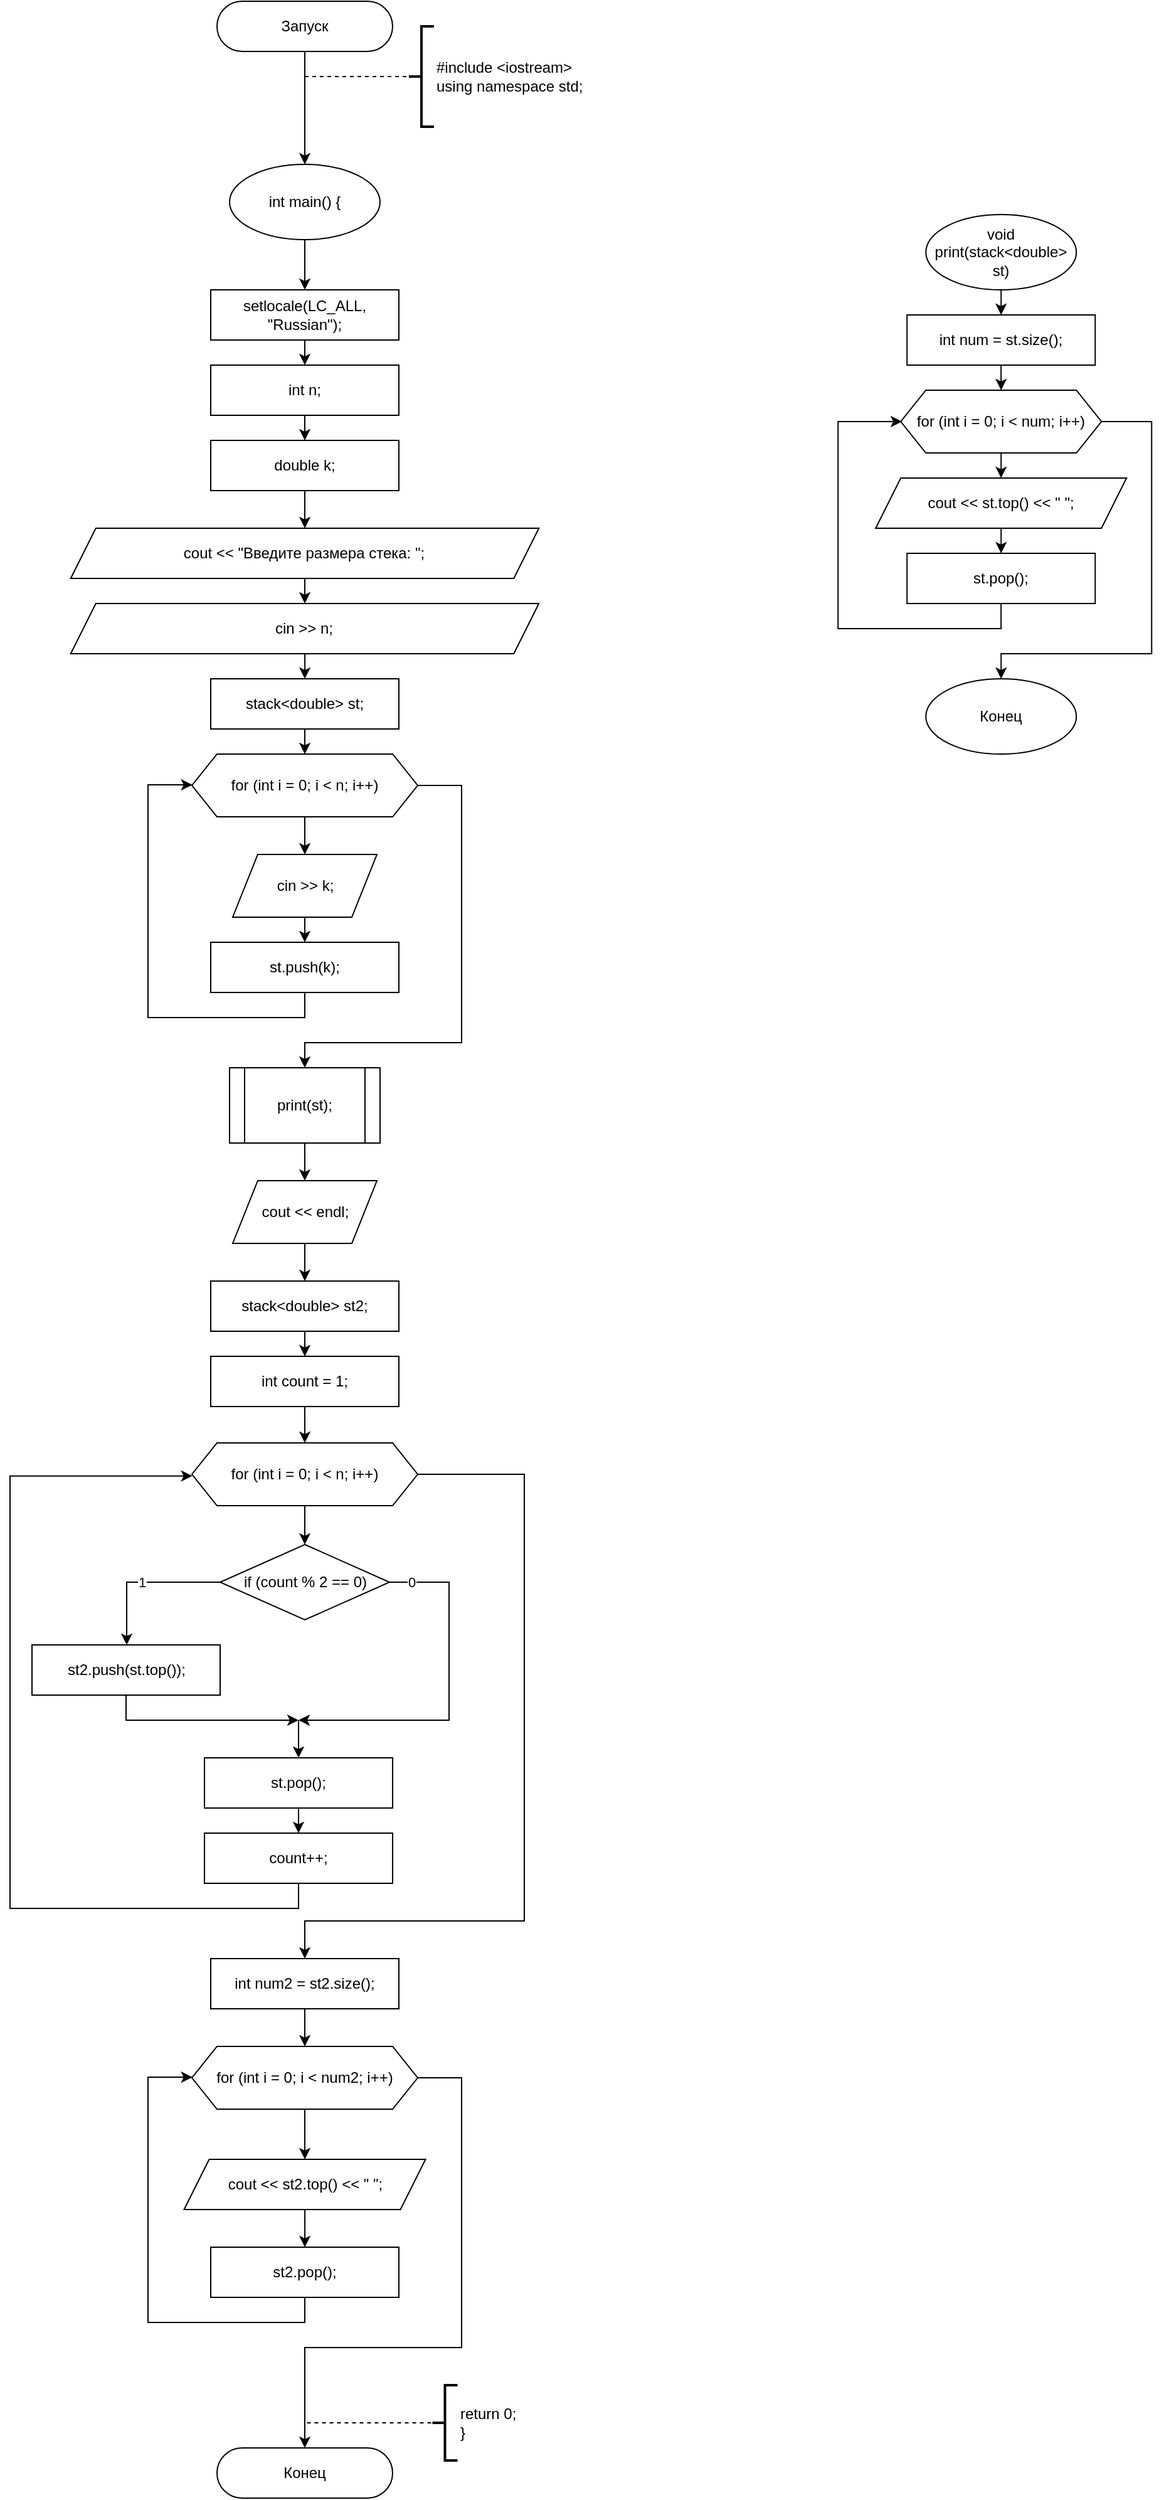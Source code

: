 <mxfile>
    <diagram id="tr8WCDj-hul7nBdrf4UF" name="Страница 1">
        <mxGraphModel dx="693" dy="538" grid="1" gridSize="10" guides="1" tooltips="1" connect="0" arrows="1" fold="1" page="1" pageScale="1" pageWidth="827" pageHeight="1169" math="0" shadow="0">
            <root>
                <mxCell id="0"/>
                <mxCell id="1" parent="0"/>
                <mxCell id="2" style="edgeStyle=orthogonalEdgeStyle;rounded=0;orthogonalLoop=1;jettySize=auto;html=1;" parent="1" source="3" edge="1">
                    <mxGeometry relative="1" as="geometry">
                        <mxPoint x="375" y="150" as="targetPoint"/>
                    </mxGeometry>
                </mxCell>
                <mxCell id="3" value="Запуск" style="rounded=1;whiteSpace=wrap;html=1;arcSize=50;" parent="1" vertex="1">
                    <mxGeometry x="305" y="20" width="140" height="40" as="geometry"/>
                </mxCell>
                <mxCell id="5" value="#include &amp;lt;iostream&amp;gt;&lt;br&gt;using namespace std;" style="strokeWidth=2;html=1;shape=mxgraph.flowchart.annotation_2;align=left;labelPosition=right;pointerEvents=1;" parent="1" vertex="1">
                    <mxGeometry x="458.01" y="40" width="20" height="80" as="geometry"/>
                </mxCell>
                <mxCell id="6" value="" style="endArrow=none;dashed=1;html=1;entryX=0;entryY=0.5;entryDx=0;entryDy=0;entryPerimeter=0;" parent="1" target="5" edge="1">
                    <mxGeometry width="50" height="50" relative="1" as="geometry">
                        <mxPoint x="375" y="80" as="sourcePoint"/>
                        <mxPoint x="465" y="70" as="targetPoint"/>
                    </mxGeometry>
                </mxCell>
                <mxCell id="7" value="Конец" style="rounded=1;whiteSpace=wrap;html=1;arcSize=50;" parent="1" vertex="1">
                    <mxGeometry x="305" y="1970" width="140" height="40" as="geometry"/>
                </mxCell>
                <mxCell id="10" value="return 0;&lt;br&gt;}" style="strokeWidth=2;html=1;shape=mxgraph.flowchart.annotation_2;align=left;labelPosition=right;pointerEvents=1;" parent="1" vertex="1">
                    <mxGeometry x="476.75" y="1920" width="20" height="60" as="geometry"/>
                </mxCell>
                <mxCell id="11" value="" style="endArrow=none;dashed=1;html=1;entryX=0;entryY=0.5;entryDx=0;entryDy=0;entryPerimeter=0;" parent="1" edge="1">
                    <mxGeometry width="50" height="50" relative="1" as="geometry">
                        <mxPoint x="376.75" y="1950" as="sourcePoint"/>
                        <mxPoint x="476.75" y="1950" as="targetPoint"/>
                    </mxGeometry>
                </mxCell>
                <mxCell id="383" style="edgeStyle=orthogonalEdgeStyle;html=1;rounded=0;" parent="1" source="354" target="382" edge="1">
                    <mxGeometry relative="1" as="geometry"/>
                </mxCell>
                <mxCell id="354" value="int main() {" style="ellipse;whiteSpace=wrap;html=1;" parent="1" vertex="1">
                    <mxGeometry x="315" y="150" width="120" height="60" as="geometry"/>
                </mxCell>
                <mxCell id="386" style="edgeStyle=orthogonalEdgeStyle;rounded=0;html=1;" parent="1" source="382" target="384" edge="1">
                    <mxGeometry relative="1" as="geometry"/>
                </mxCell>
                <mxCell id="382" value="setlocale(LC_ALL, &quot;Russian&quot;);" style="rounded=0;whiteSpace=wrap;html=1;" parent="1" vertex="1">
                    <mxGeometry x="300" y="250" width="150" height="40" as="geometry"/>
                </mxCell>
                <mxCell id="387" style="edgeStyle=orthogonalEdgeStyle;rounded=0;html=1;" parent="1" source="384" target="385" edge="1">
                    <mxGeometry relative="1" as="geometry"/>
                </mxCell>
                <mxCell id="384" value="int n;" style="rounded=0;whiteSpace=wrap;html=1;" parent="1" vertex="1">
                    <mxGeometry x="300" y="310" width="150" height="40" as="geometry"/>
                </mxCell>
                <mxCell id="391" style="edgeStyle=orthogonalEdgeStyle;rounded=0;html=1;" parent="1" source="385" target="390" edge="1">
                    <mxGeometry relative="1" as="geometry"/>
                </mxCell>
                <mxCell id="385" value="double k;" style="rounded=0;whiteSpace=wrap;html=1;" parent="1" vertex="1">
                    <mxGeometry x="300" y="370" width="150" height="40" as="geometry"/>
                </mxCell>
                <mxCell id="393" style="edgeStyle=orthogonalEdgeStyle;rounded=0;html=1;" parent="1" source="390" target="392" edge="1">
                    <mxGeometry relative="1" as="geometry"/>
                </mxCell>
                <mxCell id="390" value="cout &amp;lt;&amp;lt; &quot;Введите размера стека: &quot;;" style="shape=parallelogram;perimeter=parallelogramPerimeter;whiteSpace=wrap;html=1;fixedSize=1;" parent="1" vertex="1">
                    <mxGeometry x="188.38" y="440" width="373.25" height="40" as="geometry"/>
                </mxCell>
                <mxCell id="394" style="edgeStyle=orthogonalEdgeStyle;rounded=0;html=1;" parent="1" source="392" edge="1">
                    <mxGeometry relative="1" as="geometry">
                        <mxPoint x="375" y="560" as="targetPoint"/>
                    </mxGeometry>
                </mxCell>
                <mxCell id="392" value="cin &amp;gt;&amp;gt; n;" style="shape=parallelogram;perimeter=parallelogramPerimeter;whiteSpace=wrap;html=1;fixedSize=1;" parent="1" vertex="1">
                    <mxGeometry x="188.38" y="500" width="373.25" height="40" as="geometry"/>
                </mxCell>
                <mxCell id="422" style="edgeStyle=orthogonalEdgeStyle;rounded=0;html=1;" parent="1" source="420" target="421" edge="1">
                    <mxGeometry relative="1" as="geometry"/>
                </mxCell>
                <mxCell id="420" value="&lt;div&gt;void print(stack&amp;lt;double&amp;gt; st)&lt;/div&gt;" style="ellipse;whiteSpace=wrap;html=1;" parent="1" vertex="1">
                    <mxGeometry x="870.14" y="190" width="120" height="60" as="geometry"/>
                </mxCell>
                <mxCell id="424" style="edgeStyle=orthogonalEdgeStyle;rounded=0;html=1;" parent="1" source="421" edge="1">
                    <mxGeometry relative="1" as="geometry">
                        <mxPoint x="930.14" y="330" as="targetPoint"/>
                    </mxGeometry>
                </mxCell>
                <mxCell id="421" value="int num = st.size();" style="rounded=0;whiteSpace=wrap;html=1;" parent="1" vertex="1">
                    <mxGeometry x="855.14" y="270" width="150" height="40" as="geometry"/>
                </mxCell>
                <mxCell id="436" value="Конец" style="ellipse;whiteSpace=wrap;html=1;" parent="1" vertex="1">
                    <mxGeometry x="870.14" y="560" width="120" height="60" as="geometry"/>
                </mxCell>
                <mxCell id="450" style="edgeStyle=orthogonalEdgeStyle;rounded=0;html=1;entryX=-0.005;entryY=0.525;entryDx=0;entryDy=0;entryPerimeter=0;" parent="1" source="448" edge="1">
                    <mxGeometry relative="1" as="geometry">
                        <Array as="points">
                            <mxPoint x="1995" y="600"/>
                            <mxPoint x="1840" y="600"/>
                            <mxPoint x="1840" y="387"/>
                        </Array>
                        <mxPoint x="1899.05" y="387" as="targetPoint"/>
                    </mxGeometry>
                </mxCell>
                <mxCell id="480" style="edgeStyle=none;html=1;" edge="1" parent="1" source="478" target="479">
                    <mxGeometry relative="1" as="geometry"/>
                </mxCell>
                <mxCell id="485" style="edgeStyle=orthogonalEdgeStyle;rounded=0;html=1;" edge="1" parent="1" source="478" target="436">
                    <mxGeometry relative="1" as="geometry">
                        <Array as="points">
                            <mxPoint x="1050.14" y="355"/>
                            <mxPoint x="1050.14" y="540"/>
                            <mxPoint x="930.14" y="540"/>
                        </Array>
                    </mxGeometry>
                </mxCell>
                <mxCell id="478" value="for (int i = 0; i &amp;lt; num; i++)" style="shape=hexagon;perimeter=hexagonPerimeter2;whiteSpace=wrap;html=1;fixedSize=1;" vertex="1" parent="1">
                    <mxGeometry x="850.14" y="330" width="160" height="50" as="geometry"/>
                </mxCell>
                <mxCell id="483" style="edgeStyle=none;html=1;" edge="1" parent="1" source="479" target="482">
                    <mxGeometry relative="1" as="geometry"/>
                </mxCell>
                <mxCell id="479" value="cout &amp;lt;&amp;lt; st.top() &amp;lt;&amp;lt; &quot; &quot;;" style="shape=parallelogram;perimeter=parallelogramPerimeter;whiteSpace=wrap;html=1;fixedSize=1;" vertex="1" parent="1">
                    <mxGeometry x="830.14" y="400" width="200" height="40" as="geometry"/>
                </mxCell>
                <mxCell id="484" style="edgeStyle=orthogonalEdgeStyle;html=1;rounded=0;entryX=0.006;entryY=0.5;entryDx=0;entryDy=0;entryPerimeter=0;" edge="1" parent="1" source="482" target="478">
                    <mxGeometry relative="1" as="geometry">
                        <mxPoint x="810.14" y="390" as="targetPoint"/>
                        <Array as="points">
                            <mxPoint x="930.14" y="520"/>
                            <mxPoint x="800.14" y="520"/>
                            <mxPoint x="800.14" y="355"/>
                        </Array>
                    </mxGeometry>
                </mxCell>
                <mxCell id="482" value="st.pop();" style="rounded=0;whiteSpace=wrap;html=1;" vertex="1" parent="1">
                    <mxGeometry x="855.14" y="460" width="150" height="40" as="geometry"/>
                </mxCell>
                <mxCell id="488" style="edgeStyle=orthogonalEdgeStyle;rounded=0;html=1;" edge="1" parent="1" source="486" target="487">
                    <mxGeometry relative="1" as="geometry"/>
                </mxCell>
                <mxCell id="486" value="stack&amp;lt;double&amp;gt; st;" style="rounded=0;whiteSpace=wrap;html=1;" vertex="1" parent="1">
                    <mxGeometry x="300" y="560" width="150" height="40" as="geometry"/>
                </mxCell>
                <mxCell id="490" style="edgeStyle=orthogonalEdgeStyle;rounded=0;html=1;" edge="1" parent="1" source="487" target="489">
                    <mxGeometry relative="1" as="geometry"/>
                </mxCell>
                <mxCell id="495" style="edgeStyle=orthogonalEdgeStyle;rounded=0;html=1;" edge="1" parent="1" source="487" target="494">
                    <mxGeometry relative="1" as="geometry">
                        <Array as="points">
                            <mxPoint x="500" y="645"/>
                            <mxPoint x="500" y="850"/>
                            <mxPoint x="375" y="850"/>
                        </Array>
                    </mxGeometry>
                </mxCell>
                <mxCell id="487" value="for (int i = 0; i &amp;lt; n; i++)" style="shape=hexagon;perimeter=hexagonPerimeter2;whiteSpace=wrap;html=1;fixedSize=1;" vertex="1" parent="1">
                    <mxGeometry x="285.01" y="620" width="180" height="50" as="geometry"/>
                </mxCell>
                <mxCell id="492" style="edgeStyle=orthogonalEdgeStyle;rounded=0;html=1;" edge="1" parent="1" source="489" target="491">
                    <mxGeometry relative="1" as="geometry"/>
                </mxCell>
                <mxCell id="489" value="cin &amp;gt;&amp;gt; k;" style="shape=parallelogram;perimeter=parallelogramPerimeter;whiteSpace=wrap;html=1;fixedSize=1;" vertex="1" parent="1">
                    <mxGeometry x="317.5" y="700" width="115" height="50" as="geometry"/>
                </mxCell>
                <mxCell id="493" style="edgeStyle=orthogonalEdgeStyle;rounded=0;html=1;entryX=0.002;entryY=0.49;entryDx=0;entryDy=0;entryPerimeter=0;" edge="1" parent="1" source="491" target="487">
                    <mxGeometry relative="1" as="geometry">
                        <Array as="points">
                            <mxPoint x="375" y="830"/>
                            <mxPoint x="250" y="830"/>
                            <mxPoint x="250" y="645"/>
                        </Array>
                    </mxGeometry>
                </mxCell>
                <mxCell id="491" value="st.push(k);" style="rounded=0;whiteSpace=wrap;html=1;" vertex="1" parent="1">
                    <mxGeometry x="300" y="770" width="150" height="40" as="geometry"/>
                </mxCell>
                <mxCell id="497" style="edgeStyle=orthogonalEdgeStyle;rounded=0;html=1;" edge="1" parent="1" source="494" target="496">
                    <mxGeometry relative="1" as="geometry"/>
                </mxCell>
                <mxCell id="494" value="print(st);" style="shape=process;whiteSpace=wrap;html=1;backgroundOutline=1;" vertex="1" parent="1">
                    <mxGeometry x="315" y="870" width="120" height="60" as="geometry"/>
                </mxCell>
                <mxCell id="499" style="edgeStyle=orthogonalEdgeStyle;rounded=0;html=1;" edge="1" parent="1" source="496" target="498">
                    <mxGeometry relative="1" as="geometry"/>
                </mxCell>
                <mxCell id="496" value="cout &amp;lt;&amp;lt; endl;" style="shape=parallelogram;perimeter=parallelogramPerimeter;whiteSpace=wrap;html=1;fixedSize=1;" vertex="1" parent="1">
                    <mxGeometry x="317.5" y="960" width="115" height="50" as="geometry"/>
                </mxCell>
                <mxCell id="501" style="edgeStyle=orthogonalEdgeStyle;rounded=0;html=1;" edge="1" parent="1" source="498" target="500">
                    <mxGeometry relative="1" as="geometry"/>
                </mxCell>
                <mxCell id="498" value="stack&amp;lt;double&amp;gt; st2;" style="rounded=0;whiteSpace=wrap;html=1;" vertex="1" parent="1">
                    <mxGeometry x="300.01" y="1040" width="150" height="40" as="geometry"/>
                </mxCell>
                <mxCell id="503" style="edgeStyle=orthogonalEdgeStyle;rounded=0;html=1;" edge="1" parent="1" source="500" target="502">
                    <mxGeometry relative="1" as="geometry"/>
                </mxCell>
                <mxCell id="500" value="int count = 1;" style="rounded=0;whiteSpace=wrap;html=1;" vertex="1" parent="1">
                    <mxGeometry x="300" y="1100" width="150" height="40" as="geometry"/>
                </mxCell>
                <mxCell id="505" style="edgeStyle=orthogonalEdgeStyle;rounded=0;html=1;" edge="1" parent="1" source="502" target="504">
                    <mxGeometry relative="1" as="geometry"/>
                </mxCell>
                <mxCell id="517" style="edgeStyle=orthogonalEdgeStyle;rounded=0;html=1;" edge="1" parent="1" source="502" target="516">
                    <mxGeometry relative="1" as="geometry">
                        <Array as="points">
                            <mxPoint x="550" y="1194"/>
                            <mxPoint x="550" y="1550"/>
                            <mxPoint x="375" y="1550"/>
                        </Array>
                    </mxGeometry>
                </mxCell>
                <mxCell id="502" value="for (int i = 0; i &amp;lt; n; i++)" style="shape=hexagon;perimeter=hexagonPerimeter2;whiteSpace=wrap;html=1;fixedSize=1;" vertex="1" parent="1">
                    <mxGeometry x="285" y="1169" width="180" height="50" as="geometry"/>
                </mxCell>
                <mxCell id="508" value="1" style="edgeStyle=orthogonalEdgeStyle;rounded=0;html=1;" edge="1" parent="1" source="504" target="507">
                    <mxGeometry relative="1" as="geometry">
                        <Array as="points">
                            <mxPoint x="233" y="1280"/>
                        </Array>
                    </mxGeometry>
                </mxCell>
                <mxCell id="510" value="0" style="edgeStyle=orthogonalEdgeStyle;rounded=0;html=1;" edge="1" parent="1" source="504">
                    <mxGeometry x="-0.874" relative="1" as="geometry">
                        <mxPoint x="370" y="1390" as="targetPoint"/>
                        <Array as="points">
                            <mxPoint x="490" y="1280"/>
                            <mxPoint x="490" y="1390"/>
                        </Array>
                        <mxPoint as="offset"/>
                    </mxGeometry>
                </mxCell>
                <mxCell id="504" value="if (count % 2 == 0)" style="rhombus;whiteSpace=wrap;html=1;" vertex="1" parent="1">
                    <mxGeometry x="307.5" y="1250" width="135.01" height="60" as="geometry"/>
                </mxCell>
                <mxCell id="509" style="edgeStyle=orthogonalEdgeStyle;rounded=0;html=1;" edge="1" parent="1" source="507">
                    <mxGeometry relative="1" as="geometry">
                        <mxPoint x="370" y="1390" as="targetPoint"/>
                        <Array as="points">
                            <mxPoint x="233" y="1390"/>
                        </Array>
                    </mxGeometry>
                </mxCell>
                <mxCell id="507" value="st2.push(st.top());" style="rounded=0;whiteSpace=wrap;html=1;" vertex="1" parent="1">
                    <mxGeometry x="157.5" y="1330" width="150" height="40" as="geometry"/>
                </mxCell>
                <mxCell id="514" style="edgeStyle=orthogonalEdgeStyle;rounded=0;html=1;" edge="1" parent="1" source="511" target="513">
                    <mxGeometry relative="1" as="geometry"/>
                </mxCell>
                <mxCell id="511" value="st.pop();" style="rounded=0;whiteSpace=wrap;html=1;" vertex="1" parent="1">
                    <mxGeometry x="295" y="1420" width="150" height="40" as="geometry"/>
                </mxCell>
                <mxCell id="512" value="" style="endArrow=classic;html=1;rounded=0;" edge="1" parent="1" target="511">
                    <mxGeometry width="50" height="50" relative="1" as="geometry">
                        <mxPoint x="370" y="1390" as="sourcePoint"/>
                        <mxPoint x="360" y="1420" as="targetPoint"/>
                    </mxGeometry>
                </mxCell>
                <mxCell id="515" style="edgeStyle=orthogonalEdgeStyle;rounded=0;html=1;entryX=0.002;entryY=0.527;entryDx=0;entryDy=0;entryPerimeter=0;" edge="1" parent="1" source="513" target="502">
                    <mxGeometry relative="1" as="geometry">
                        <Array as="points">
                            <mxPoint x="370" y="1540"/>
                            <mxPoint x="140" y="1540"/>
                            <mxPoint x="140" y="1195"/>
                        </Array>
                    </mxGeometry>
                </mxCell>
                <mxCell id="513" value="count++;" style="rounded=0;whiteSpace=wrap;html=1;" vertex="1" parent="1">
                    <mxGeometry x="295" y="1480" width="150" height="40" as="geometry"/>
                </mxCell>
                <mxCell id="519" style="edgeStyle=orthogonalEdgeStyle;rounded=0;html=1;" edge="1" parent="1" source="516" target="518">
                    <mxGeometry relative="1" as="geometry"/>
                </mxCell>
                <mxCell id="516" value="int num2 = st2.size();" style="rounded=0;whiteSpace=wrap;html=1;" vertex="1" parent="1">
                    <mxGeometry x="300.01" y="1580" width="150" height="40" as="geometry"/>
                </mxCell>
                <mxCell id="521" style="edgeStyle=orthogonalEdgeStyle;rounded=0;html=1;" edge="1" parent="1" source="518" target="520">
                    <mxGeometry relative="1" as="geometry"/>
                </mxCell>
                <mxCell id="525" style="edgeStyle=orthogonalEdgeStyle;rounded=0;html=1;" edge="1" parent="1" source="518" target="7">
                    <mxGeometry relative="1" as="geometry">
                        <Array as="points">
                            <mxPoint x="500" y="1675"/>
                            <mxPoint x="500" y="1890"/>
                            <mxPoint x="375" y="1890"/>
                        </Array>
                    </mxGeometry>
                </mxCell>
                <mxCell id="518" value="for (int i = 0; i &amp;lt; num2; i++)" style="shape=hexagon;perimeter=hexagonPerimeter2;whiteSpace=wrap;html=1;fixedSize=1;" vertex="1" parent="1">
                    <mxGeometry x="285" y="1650" width="180" height="50" as="geometry"/>
                </mxCell>
                <mxCell id="523" style="edgeStyle=orthogonalEdgeStyle;rounded=0;html=1;" edge="1" parent="1" source="520" target="522">
                    <mxGeometry relative="1" as="geometry"/>
                </mxCell>
                <mxCell id="520" value="cout &amp;lt;&amp;lt; st2.top() &amp;lt;&amp;lt; &quot; &quot;;" style="shape=parallelogram;perimeter=parallelogramPerimeter;whiteSpace=wrap;html=1;fixedSize=1;" vertex="1" parent="1">
                    <mxGeometry x="278.76" y="1740" width="192.5" height="40" as="geometry"/>
                </mxCell>
                <mxCell id="524" style="edgeStyle=orthogonalEdgeStyle;rounded=0;html=1;entryX=0.002;entryY=0.49;entryDx=0;entryDy=0;entryPerimeter=0;" edge="1" parent="1" source="522" target="518">
                    <mxGeometry relative="1" as="geometry">
                        <Array as="points">
                            <mxPoint x="375" y="1870"/>
                            <mxPoint x="250" y="1870"/>
                            <mxPoint x="250" y="1675"/>
                        </Array>
                    </mxGeometry>
                </mxCell>
                <mxCell id="522" value="st2.pop();" style="rounded=0;whiteSpace=wrap;html=1;" vertex="1" parent="1">
                    <mxGeometry x="300" y="1810" width="150" height="40" as="geometry"/>
                </mxCell>
            </root>
        </mxGraphModel>
    </diagram>
</mxfile>